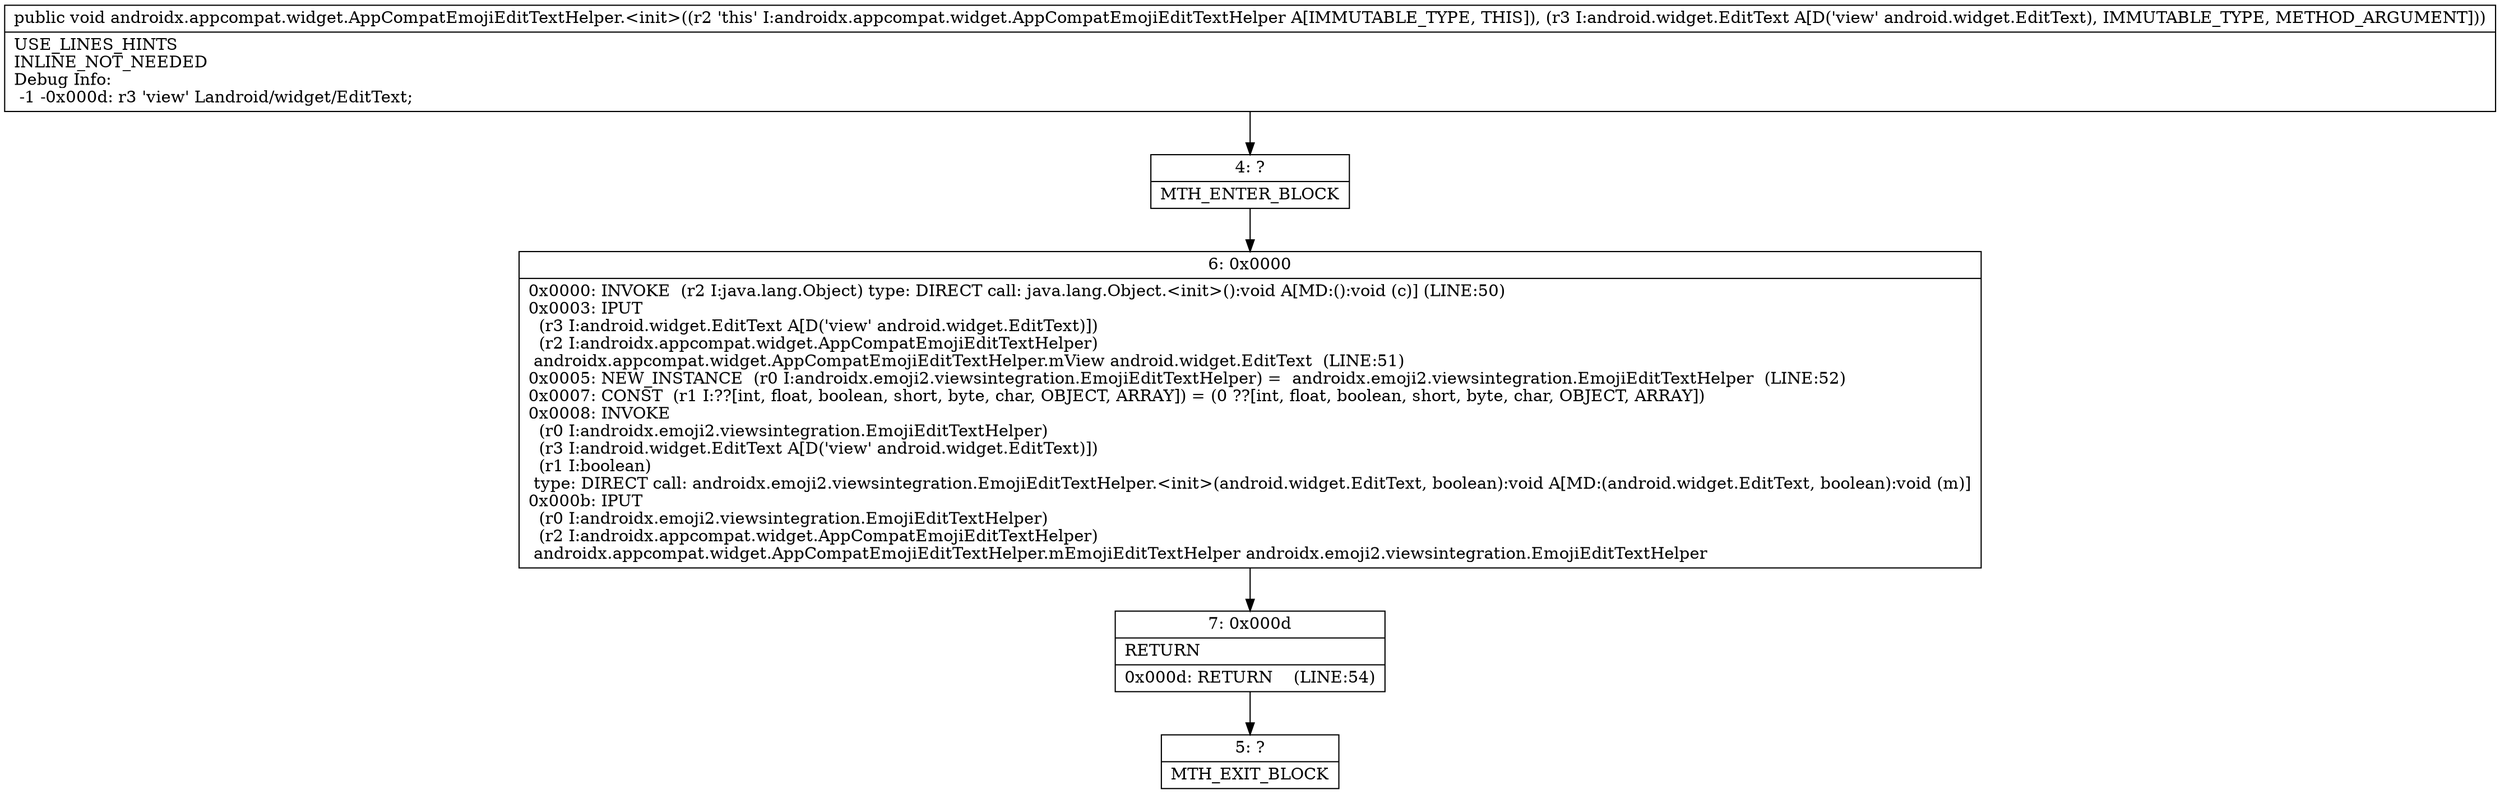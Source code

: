 digraph "CFG forandroidx.appcompat.widget.AppCompatEmojiEditTextHelper.\<init\>(Landroid\/widget\/EditText;)V" {
Node_4 [shape=record,label="{4\:\ ?|MTH_ENTER_BLOCK\l}"];
Node_6 [shape=record,label="{6\:\ 0x0000|0x0000: INVOKE  (r2 I:java.lang.Object) type: DIRECT call: java.lang.Object.\<init\>():void A[MD:():void (c)] (LINE:50)\l0x0003: IPUT  \l  (r3 I:android.widget.EditText A[D('view' android.widget.EditText)])\l  (r2 I:androidx.appcompat.widget.AppCompatEmojiEditTextHelper)\l androidx.appcompat.widget.AppCompatEmojiEditTextHelper.mView android.widget.EditText  (LINE:51)\l0x0005: NEW_INSTANCE  (r0 I:androidx.emoji2.viewsintegration.EmojiEditTextHelper) =  androidx.emoji2.viewsintegration.EmojiEditTextHelper  (LINE:52)\l0x0007: CONST  (r1 I:??[int, float, boolean, short, byte, char, OBJECT, ARRAY]) = (0 ??[int, float, boolean, short, byte, char, OBJECT, ARRAY]) \l0x0008: INVOKE  \l  (r0 I:androidx.emoji2.viewsintegration.EmojiEditTextHelper)\l  (r3 I:android.widget.EditText A[D('view' android.widget.EditText)])\l  (r1 I:boolean)\l type: DIRECT call: androidx.emoji2.viewsintegration.EmojiEditTextHelper.\<init\>(android.widget.EditText, boolean):void A[MD:(android.widget.EditText, boolean):void (m)]\l0x000b: IPUT  \l  (r0 I:androidx.emoji2.viewsintegration.EmojiEditTextHelper)\l  (r2 I:androidx.appcompat.widget.AppCompatEmojiEditTextHelper)\l androidx.appcompat.widget.AppCompatEmojiEditTextHelper.mEmojiEditTextHelper androidx.emoji2.viewsintegration.EmojiEditTextHelper \l}"];
Node_7 [shape=record,label="{7\:\ 0x000d|RETURN\l|0x000d: RETURN    (LINE:54)\l}"];
Node_5 [shape=record,label="{5\:\ ?|MTH_EXIT_BLOCK\l}"];
MethodNode[shape=record,label="{public void androidx.appcompat.widget.AppCompatEmojiEditTextHelper.\<init\>((r2 'this' I:androidx.appcompat.widget.AppCompatEmojiEditTextHelper A[IMMUTABLE_TYPE, THIS]), (r3 I:android.widget.EditText A[D('view' android.widget.EditText), IMMUTABLE_TYPE, METHOD_ARGUMENT]))  | USE_LINES_HINTS\lINLINE_NOT_NEEDED\lDebug Info:\l  \-1 \-0x000d: r3 'view' Landroid\/widget\/EditText;\l}"];
MethodNode -> Node_4;Node_4 -> Node_6;
Node_6 -> Node_7;
Node_7 -> Node_5;
}

